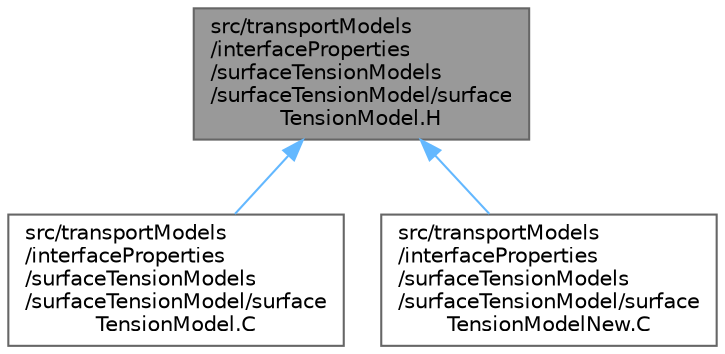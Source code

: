 digraph "src/transportModels/interfaceProperties/surfaceTensionModels/surfaceTensionModel/surfaceTensionModel.H"
{
 // LATEX_PDF_SIZE
  bgcolor="transparent";
  edge [fontname=Helvetica,fontsize=10,labelfontname=Helvetica,labelfontsize=10];
  node [fontname=Helvetica,fontsize=10,shape=box,height=0.2,width=0.4];
  Node1 [id="Node000001",label="src/transportModels\l/interfaceProperties\l/surfaceTensionModels\l/surfaceTensionModel/surface\lTensionModel.H",height=0.2,width=0.4,color="gray40", fillcolor="grey60", style="filled", fontcolor="black",tooltip=" "];
  Node1 -> Node2 [id="edge1_Node000001_Node000002",dir="back",color="steelblue1",style="solid",tooltip=" "];
  Node2 [id="Node000002",label="src/transportModels\l/interfaceProperties\l/surfaceTensionModels\l/surfaceTensionModel/surface\lTensionModel.C",height=0.2,width=0.4,color="grey40", fillcolor="white", style="filled",URL="$transportModels_2interfaceProperties_2surfaceTensionModels_2surfaceTensionModel_2surfaceTensionModel_8C.html",tooltip=" "];
  Node1 -> Node3 [id="edge2_Node000001_Node000003",dir="back",color="steelblue1",style="solid",tooltip=" "];
  Node3 [id="Node000003",label="src/transportModels\l/interfaceProperties\l/surfaceTensionModels\l/surfaceTensionModel/surface\lTensionModelNew.C",height=0.2,width=0.4,color="grey40", fillcolor="white", style="filled",URL="$surfaceTensionModelNew_8C.html",tooltip=" "];
}
